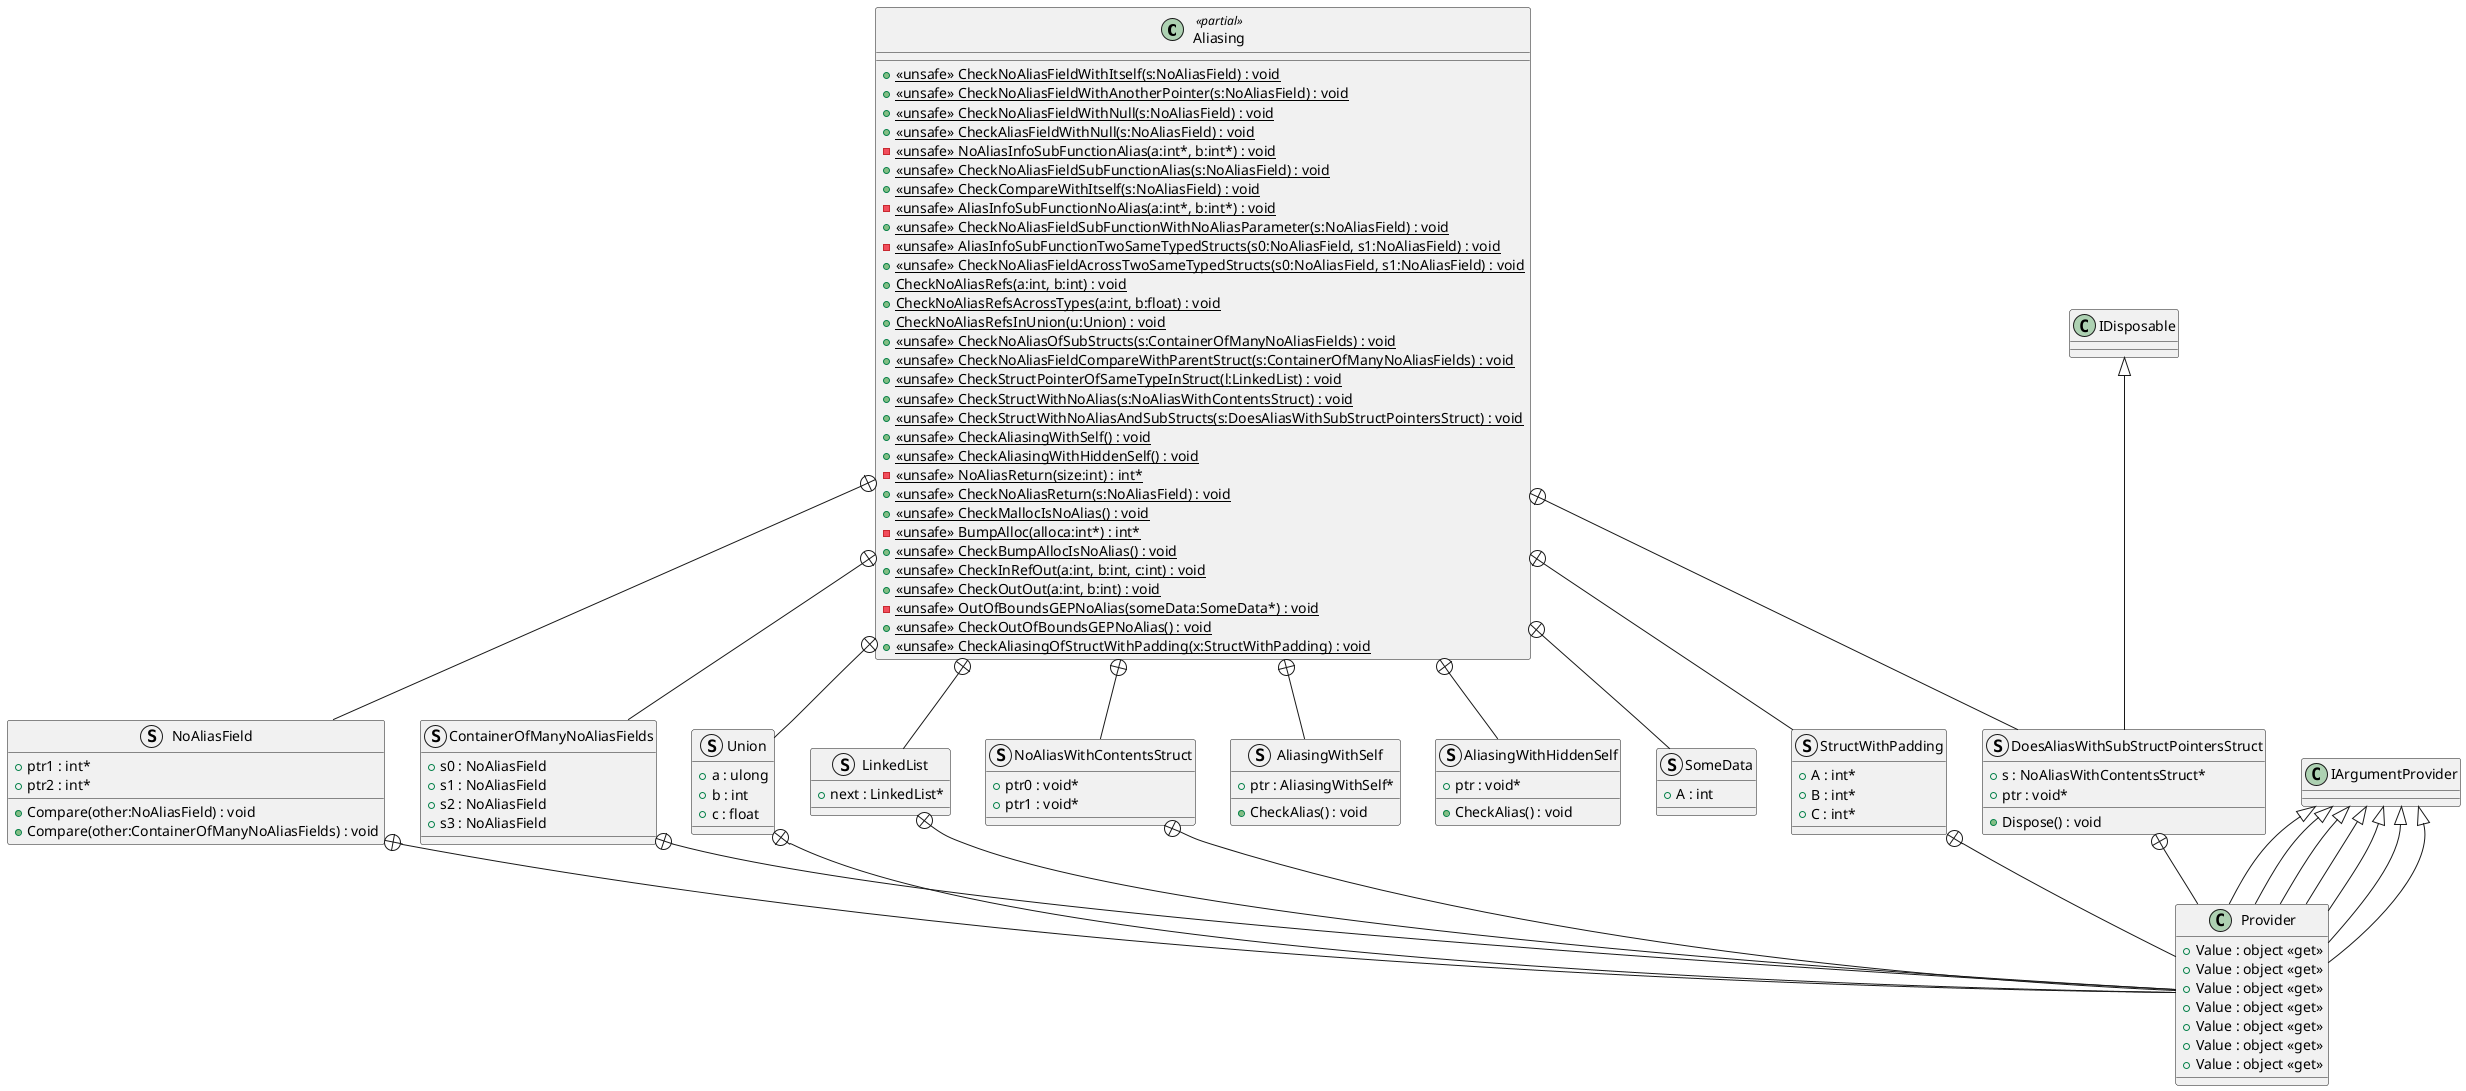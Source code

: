 @startuml
class Aliasing <<partial>> {
    + {static} <<unsafe>> CheckNoAliasFieldWithItself(s:NoAliasField) : void
    + {static} <<unsafe>> CheckNoAliasFieldWithAnotherPointer(s:NoAliasField) : void
    + {static} <<unsafe>> CheckNoAliasFieldWithNull(s:NoAliasField) : void
    + {static} <<unsafe>> CheckAliasFieldWithNull(s:NoAliasField) : void
    - {static} <<unsafe>> NoAliasInfoSubFunctionAlias(a:int*, b:int*) : void
    + {static} <<unsafe>> CheckNoAliasFieldSubFunctionAlias(s:NoAliasField) : void
    + {static} <<unsafe>> CheckCompareWithItself(s:NoAliasField) : void
    - {static} <<unsafe>> AliasInfoSubFunctionNoAlias(a:int*, b:int*) : void
    + {static} <<unsafe>> CheckNoAliasFieldSubFunctionWithNoAliasParameter(s:NoAliasField) : void
    - {static} <<unsafe>> AliasInfoSubFunctionTwoSameTypedStructs(s0:NoAliasField, s1:NoAliasField) : void
    + {static} <<unsafe>> CheckNoAliasFieldAcrossTwoSameTypedStructs(s0:NoAliasField, s1:NoAliasField) : void
    + {static} CheckNoAliasRefs(a:int, b:int) : void
    + {static} CheckNoAliasRefsAcrossTypes(a:int, b:float) : void
    + {static} CheckNoAliasRefsInUnion(u:Union) : void
    + {static} <<unsafe>> CheckNoAliasOfSubStructs(s:ContainerOfManyNoAliasFields) : void
    + {static} <<unsafe>> CheckNoAliasFieldCompareWithParentStruct(s:ContainerOfManyNoAliasFields) : void
    + {static} <<unsafe>> CheckStructPointerOfSameTypeInStruct(l:LinkedList) : void
    + {static} <<unsafe>> CheckStructWithNoAlias(s:NoAliasWithContentsStruct) : void
    + {static} <<unsafe>> CheckStructWithNoAliasAndSubStructs(s:DoesAliasWithSubStructPointersStruct) : void
    + {static} <<unsafe>> CheckAliasingWithSelf() : void
    + {static} <<unsafe>> CheckAliasingWithHiddenSelf() : void
    - {static} <<unsafe>> NoAliasReturn(size:int) : int*
    + {static} <<unsafe>> CheckNoAliasReturn(s:NoAliasField) : void
    + {static} <<unsafe>> CheckMallocIsNoAlias() : void
    - {static} <<unsafe>> BumpAlloc(alloca:int*) : int*
    + {static} <<unsafe>> CheckBumpAllocIsNoAlias() : void
    + {static} <<unsafe>> CheckInRefOut(a:int, b:int, c:int) : void
    + {static} <<unsafe>> CheckOutOut(a:int, b:int) : void
    - {static} <<unsafe>> OutOfBoundsGEPNoAlias(someData:SomeData*) : void
    + {static} <<unsafe>> CheckOutOfBoundsGEPNoAlias() : void
    + {static} <<unsafe>> CheckAliasingOfStructWithPadding(x:StructWithPadding) : void
}
struct NoAliasField {
    + ptr1 : int*
    + ptr2 : int*
    + Compare(other:NoAliasField) : void
    + Compare(other:ContainerOfManyNoAliasFields) : void
}
struct ContainerOfManyNoAliasFields {
    + s0 : NoAliasField
    + s1 : NoAliasField
    + s2 : NoAliasField
    + s3 : NoAliasField
}
struct Union {
    + a : ulong
    + b : int
    + c : float
}
struct LinkedList {
    + next : LinkedList*
}
struct NoAliasWithContentsStruct {
    + ptr0 : void*
    + ptr1 : void*
}
struct DoesAliasWithSubStructPointersStruct {
    + s : NoAliasWithContentsStruct*
    + ptr : void*
    + Dispose() : void
}
struct AliasingWithSelf {
    + ptr : AliasingWithSelf*
    + CheckAlias() : void
}
struct AliasingWithHiddenSelf {
    + ptr : void*
    + CheckAlias() : void
}
struct SomeData {
    + A : int
}
struct StructWithPadding {
    + A : int*
    + B : int*
    + C : int*
}
class Provider {
    + Value : object <<get>>
}
class Provider {
    + Value : object <<get>>
}
class Provider {
    + Value : object <<get>>
}
class Provider {
    + Value : object <<get>>
}
class Provider {
    + Value : object <<get>>
}
class Provider {
    + Value : object <<get>>
}
class Provider {
    + Value : object <<get>>
}
Aliasing +-- NoAliasField
Aliasing +-- ContainerOfManyNoAliasFields
Aliasing +-- Union
Aliasing +-- LinkedList
Aliasing +-- NoAliasWithContentsStruct
Aliasing +-- DoesAliasWithSubStructPointersStruct
IDisposable <|-- DoesAliasWithSubStructPointersStruct
Aliasing +-- AliasingWithSelf
Aliasing +-- AliasingWithHiddenSelf
Aliasing +-- SomeData
Aliasing +-- StructWithPadding
NoAliasField +-- Provider
IArgumentProvider <|-- Provider
ContainerOfManyNoAliasFields +-- Provider
IArgumentProvider <|-- Provider
Union +-- Provider
IArgumentProvider <|-- Provider
LinkedList +-- Provider
IArgumentProvider <|-- Provider
NoAliasWithContentsStruct +-- Provider
IArgumentProvider <|-- Provider
DoesAliasWithSubStructPointersStruct +-- Provider
IArgumentProvider <|-- Provider
StructWithPadding +-- Provider
IArgumentProvider <|-- Provider
@enduml
